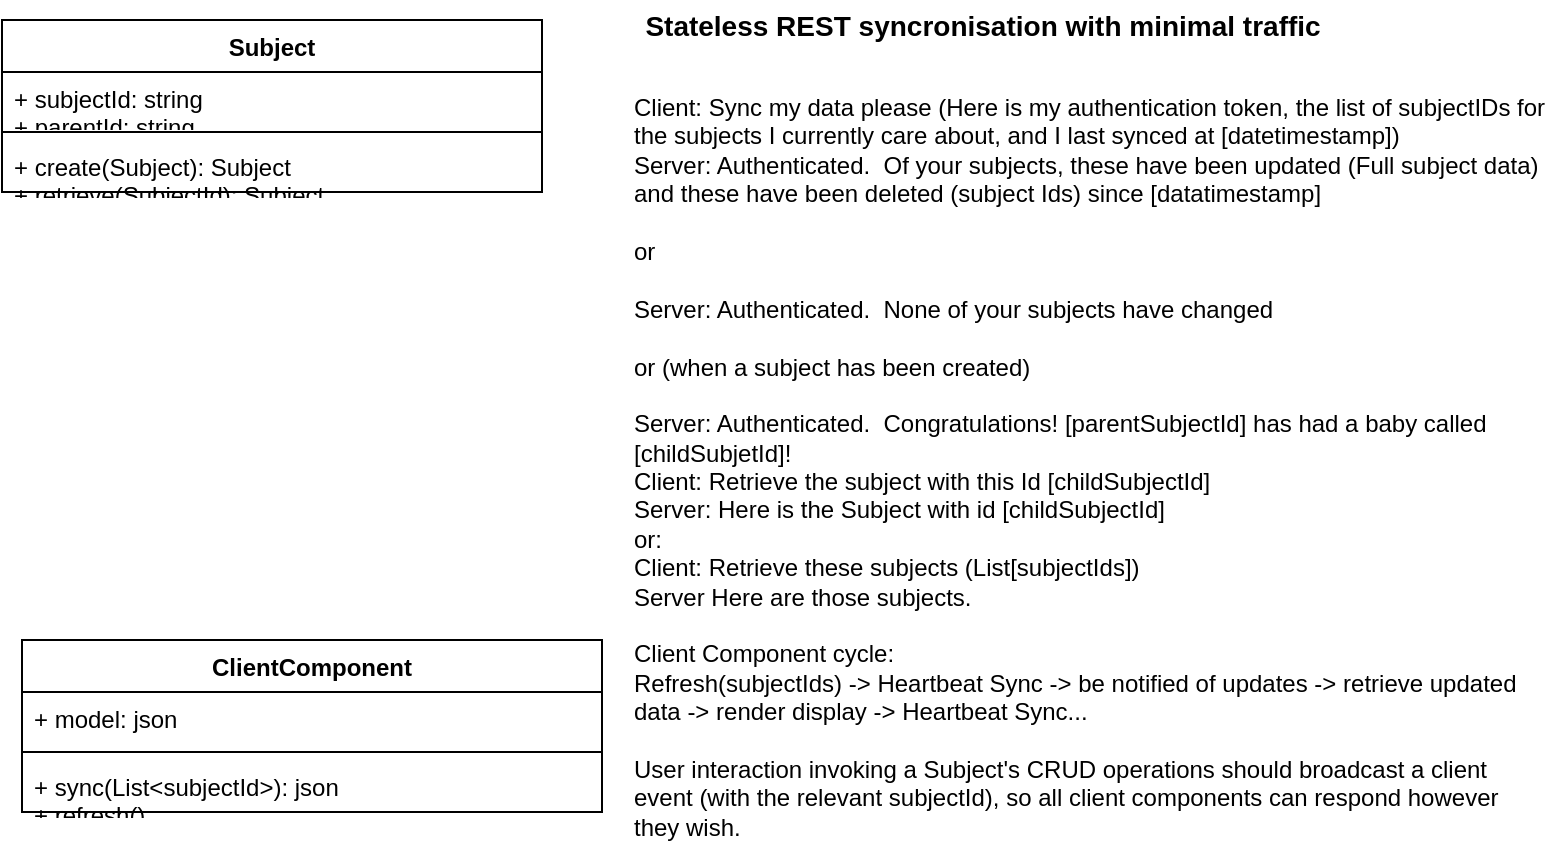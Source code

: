 <mxfile version="26.0.8">
  <diagram name="Page-1" id="adurOaB7cgC-4ocGPlce">
    <mxGraphModel dx="984" dy="552" grid="1" gridSize="10" guides="1" tooltips="1" connect="1" arrows="1" fold="1" page="1" pageScale="1" pageWidth="827" pageHeight="1169" math="0" shadow="0">
      <root>
        <mxCell id="0" />
        <mxCell id="1" parent="0" />
        <mxCell id="-HIgVq5yfehorjmfj9ND-1" value="Subject" style="swimlane;fontStyle=1;align=center;verticalAlign=top;childLayout=stackLayout;horizontal=1;startSize=26;horizontalStack=0;resizeParent=1;resizeParentMax=0;resizeLast=0;collapsible=1;marginBottom=0;whiteSpace=wrap;html=1;" vertex="1" parent="1">
          <mxGeometry x="100" y="120" width="270" height="86" as="geometry">
            <mxRectangle x="270" y="30" width="80" height="30" as="alternateBounds" />
          </mxGeometry>
        </mxCell>
        <mxCell id="-HIgVq5yfehorjmfj9ND-2" value="+ subjectId: string&lt;div&gt;+ parentId: string&lt;/div&gt;&lt;div&gt;+ children: List&amp;lt;childSubjectId&amp;gt;&lt;/div&gt;" style="text;strokeColor=none;fillColor=none;align=left;verticalAlign=top;spacingLeft=4;spacingRight=4;overflow=hidden;rotatable=0;points=[[0,0.5],[1,0.5]];portConstraint=eastwest;whiteSpace=wrap;html=1;" vertex="1" parent="-HIgVq5yfehorjmfj9ND-1">
          <mxGeometry y="26" width="270" height="26" as="geometry" />
        </mxCell>
        <mxCell id="-HIgVq5yfehorjmfj9ND-3" value="" style="line;strokeWidth=1;fillColor=none;align=left;verticalAlign=middle;spacingTop=-1;spacingLeft=3;spacingRight=3;rotatable=0;labelPosition=right;points=[];portConstraint=eastwest;strokeColor=inherit;" vertex="1" parent="-HIgVq5yfehorjmfj9ND-1">
          <mxGeometry y="52" width="270" height="8" as="geometry" />
        </mxCell>
        <mxCell id="-HIgVq5yfehorjmfj9ND-4" value="+ create(Subject): Subject&lt;div&gt;+ retrieve(SubjectId): Subject&lt;br&gt;&lt;div&gt;+ update(Subject): Subject&lt;/div&gt;&lt;div&gt;+ delete(SubjectId): Receipt&lt;/div&gt;&lt;/div&gt;" style="text;strokeColor=none;fillColor=none;align=left;verticalAlign=top;spacingLeft=4;spacingRight=4;overflow=hidden;rotatable=0;points=[[0,0.5],[1,0.5]];portConstraint=eastwest;whiteSpace=wrap;html=1;" vertex="1" parent="-HIgVq5yfehorjmfj9ND-1">
          <mxGeometry y="60" width="270" height="26" as="geometry" />
        </mxCell>
        <mxCell id="-HIgVq5yfehorjmfj9ND-7" value="Client: Sync my data please (Here is my authentication token, the list of subjectIDs for the subjects I currently care about, and I last synced at [datetimestamp])&lt;div&gt;Server: Authenticated.&amp;nbsp; Of your subjects, these have been updated (Full subject data) and these have been deleted (subject Ids) since [datatimestamp]&lt;/div&gt;&lt;div&gt;&lt;br&gt;&lt;/div&gt;&lt;div&gt;or&lt;/div&gt;&lt;div&gt;&lt;br&gt;&lt;/div&gt;&lt;div&gt;Server: Authenticated.&amp;nbsp; None of your subjects have changed&lt;/div&gt;&lt;div&gt;&lt;br&gt;&lt;/div&gt;&lt;div&gt;or (when a subject has been created)&lt;/div&gt;&lt;div&gt;&lt;br&gt;&lt;/div&gt;&lt;div&gt;Server: Authenticated.&amp;nbsp; Congratulations! [parentSubjectId] has had a baby called [childSubjetId]!&lt;/div&gt;&lt;div&gt;Client: Retrieve the subject with this Id [childSubjectId]&lt;/div&gt;&lt;div&gt;Server: Here is the Subject with id [childSubjectId]&lt;/div&gt;&lt;div&gt;or:&lt;/div&gt;&lt;div&gt;Client: Retrieve these subjects (List[subjectIds])&lt;/div&gt;&lt;div&gt;Server Here are those subjects.&lt;br&gt;&lt;br&gt;Client Component cycle:&lt;br&gt;Refresh(subjectIds) -&amp;gt; Heartbeat Sync -&amp;gt; be notified of updates -&amp;gt; retrieve updated data -&amp;gt; render display -&amp;gt; Heartbeat Sync...&lt;/div&gt;&lt;div&gt;&lt;span style=&quot;background-color: transparent; color: light-dark(rgb(0, 0, 0), rgb(255, 255, 255));&quot;&gt;&lt;br&gt;&lt;/span&gt;&lt;/div&gt;&lt;div&gt;&lt;span style=&quot;background-color: transparent; color: light-dark(rgb(0, 0, 0), rgb(255, 255, 255));&quot;&gt;User interaction invoking a Subject&#39;s CRUD operations should broadcast a client event (with the relevant subjectId), so all client components can respond however they wish.&lt;/span&gt;&lt;/div&gt;" style="text;html=1;align=left;verticalAlign=top;whiteSpace=wrap;rounded=0;" vertex="1" parent="1">
          <mxGeometry x="414" y="150" width="460" height="360" as="geometry" />
        </mxCell>
        <mxCell id="-HIgVq5yfehorjmfj9ND-10" value="ClientComponent" style="swimlane;fontStyle=1;align=center;verticalAlign=top;childLayout=stackLayout;horizontal=1;startSize=26;horizontalStack=0;resizeParent=1;resizeParentMax=0;resizeLast=0;collapsible=1;marginBottom=0;whiteSpace=wrap;html=1;" vertex="1" parent="1">
          <mxGeometry x="110" y="430" width="290" height="86" as="geometry" />
        </mxCell>
        <mxCell id="-HIgVq5yfehorjmfj9ND-11" value="+ model: json" style="text;strokeColor=none;fillColor=none;align=left;verticalAlign=top;spacingLeft=4;spacingRight=4;overflow=hidden;rotatable=0;points=[[0,0.5],[1,0.5]];portConstraint=eastwest;whiteSpace=wrap;html=1;" vertex="1" parent="-HIgVq5yfehorjmfj9ND-10">
          <mxGeometry y="26" width="290" height="26" as="geometry" />
        </mxCell>
        <mxCell id="-HIgVq5yfehorjmfj9ND-12" value="" style="line;strokeWidth=1;fillColor=none;align=left;verticalAlign=middle;spacingTop=-1;spacingLeft=3;spacingRight=3;rotatable=0;labelPosition=right;points=[];portConstraint=eastwest;strokeColor=inherit;" vertex="1" parent="-HIgVq5yfehorjmfj9ND-10">
          <mxGeometry y="52" width="290" height="8" as="geometry" />
        </mxCell>
        <mxCell id="-HIgVq5yfehorjmfj9ND-13" value="+ sync(List&amp;lt;subjectId&amp;gt;): json&lt;div&gt;+ refresh()&lt;/div&gt;&lt;div&gt;&lt;br&gt;&lt;/div&gt;" style="text;strokeColor=none;fillColor=none;align=left;verticalAlign=top;spacingLeft=4;spacingRight=4;overflow=hidden;rotatable=0;points=[[0,0.5],[1,0.5]];portConstraint=eastwest;whiteSpace=wrap;html=1;" vertex="1" parent="-HIgVq5yfehorjmfj9ND-10">
          <mxGeometry y="60" width="290" height="26" as="geometry" />
        </mxCell>
        <mxCell id="-HIgVq5yfehorjmfj9ND-14" value="Stateless REST syncronisation with minimal traffic" style="text;align=center;fontStyle=1;verticalAlign=middle;spacingLeft=3;spacingRight=3;strokeColor=none;rotatable=0;points=[[0,0.5],[1,0.5]];portConstraint=eastwest;html=1;fontSize=14;" vertex="1" parent="1">
          <mxGeometry x="550" y="110" width="80" height="26" as="geometry" />
        </mxCell>
      </root>
    </mxGraphModel>
  </diagram>
</mxfile>
